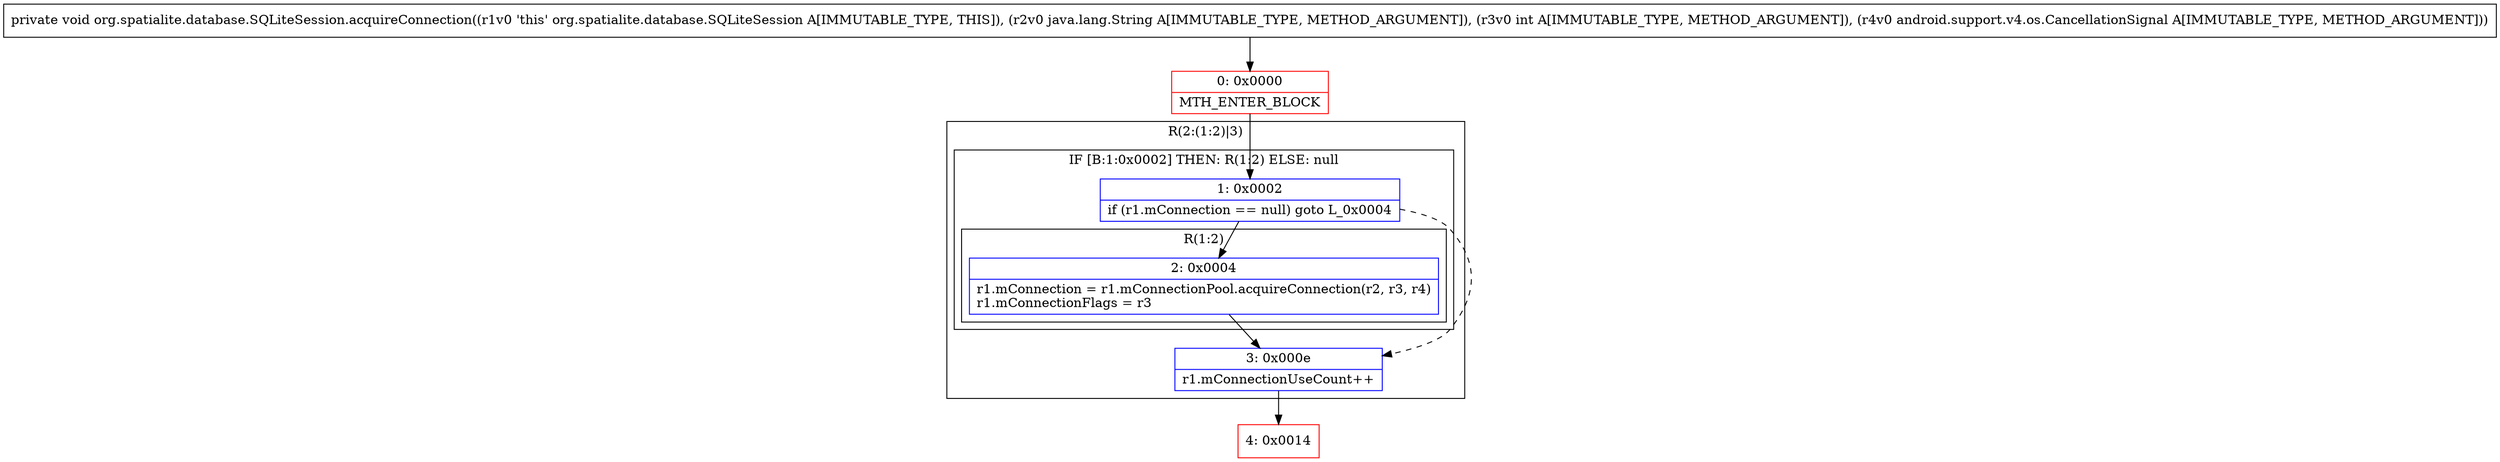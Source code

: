 digraph "CFG fororg.spatialite.database.SQLiteSession.acquireConnection(Ljava\/lang\/String;ILandroid\/support\/v4\/os\/CancellationSignal;)V" {
subgraph cluster_Region_1775493401 {
label = "R(2:(1:2)|3)";
node [shape=record,color=blue];
subgraph cluster_IfRegion_53435039 {
label = "IF [B:1:0x0002] THEN: R(1:2) ELSE: null";
node [shape=record,color=blue];
Node_1 [shape=record,label="{1\:\ 0x0002|if (r1.mConnection == null) goto L_0x0004\l}"];
subgraph cluster_Region_213553318 {
label = "R(1:2)";
node [shape=record,color=blue];
Node_2 [shape=record,label="{2\:\ 0x0004|r1.mConnection = r1.mConnectionPool.acquireConnection(r2, r3, r4)\lr1.mConnectionFlags = r3\l}"];
}
}
Node_3 [shape=record,label="{3\:\ 0x000e|r1.mConnectionUseCount++\l}"];
}
Node_0 [shape=record,color=red,label="{0\:\ 0x0000|MTH_ENTER_BLOCK\l}"];
Node_4 [shape=record,color=red,label="{4\:\ 0x0014}"];
MethodNode[shape=record,label="{private void org.spatialite.database.SQLiteSession.acquireConnection((r1v0 'this' org.spatialite.database.SQLiteSession A[IMMUTABLE_TYPE, THIS]), (r2v0 java.lang.String A[IMMUTABLE_TYPE, METHOD_ARGUMENT]), (r3v0 int A[IMMUTABLE_TYPE, METHOD_ARGUMENT]), (r4v0 android.support.v4.os.CancellationSignal A[IMMUTABLE_TYPE, METHOD_ARGUMENT])) }"];
MethodNode -> Node_0;
Node_1 -> Node_2;
Node_1 -> Node_3[style=dashed];
Node_2 -> Node_3;
Node_3 -> Node_4;
Node_0 -> Node_1;
}

